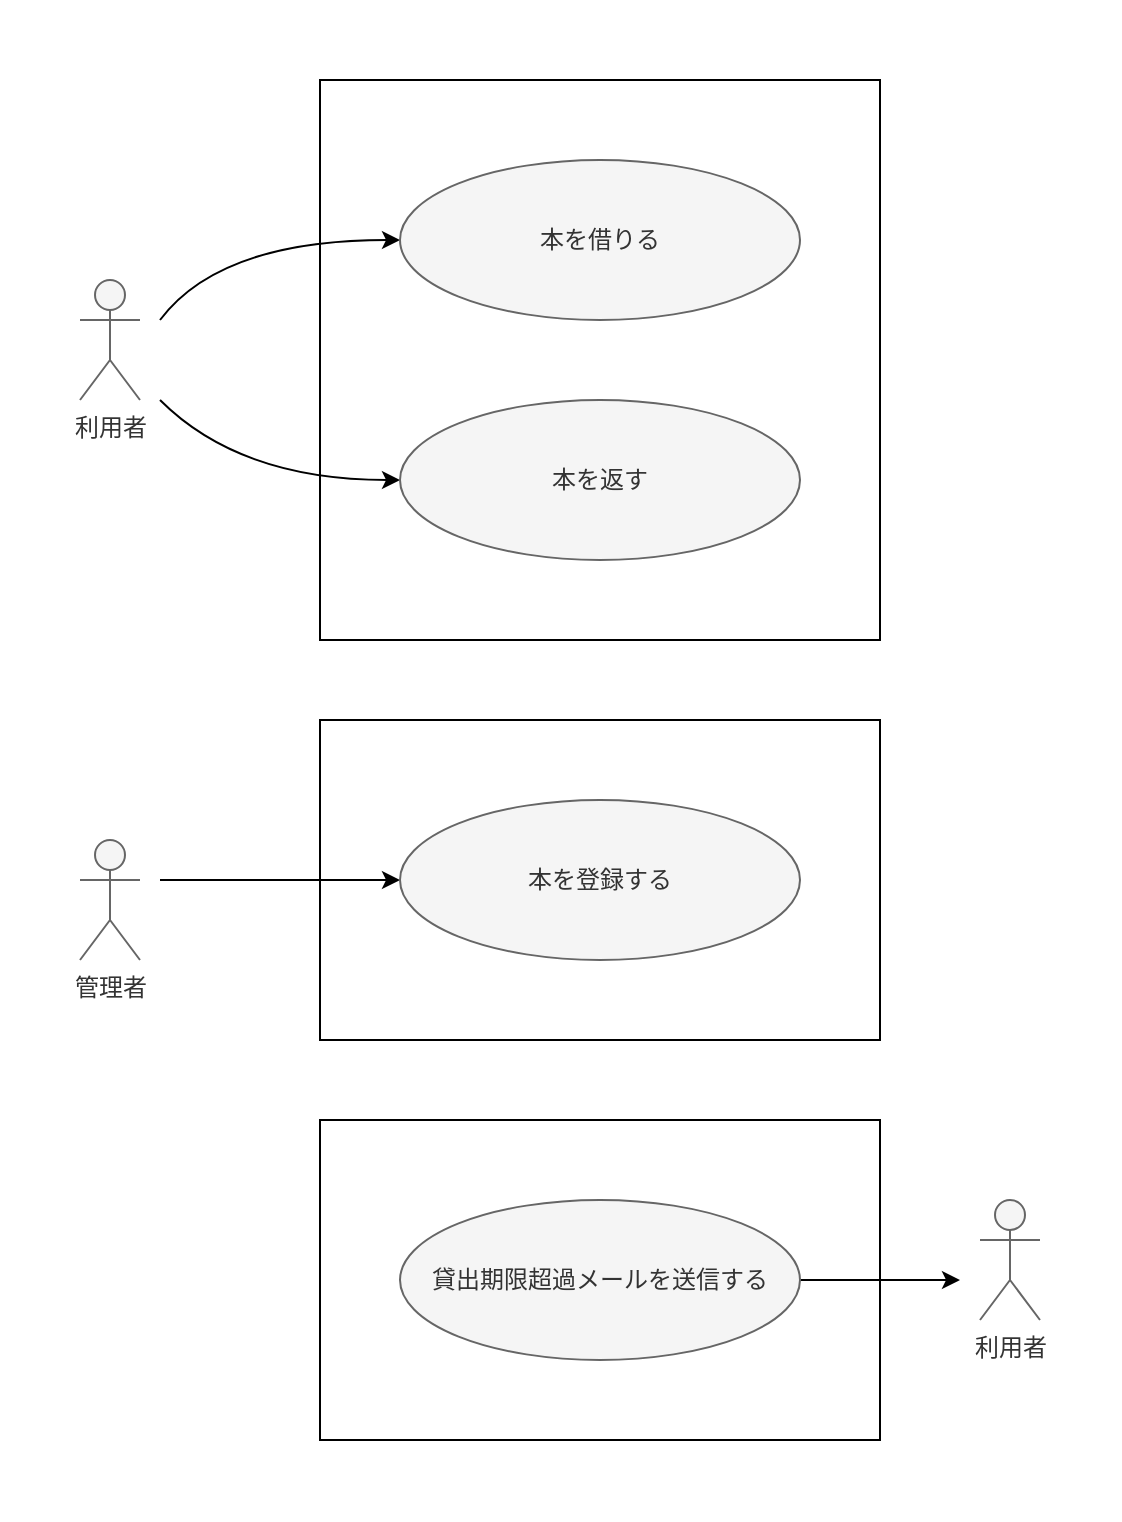 <mxfile>
    <diagram id="hYCX5R6lXWb5BL4D_Fkz" name="ページ1">
        <mxGraphModel dx="696" dy="647" grid="1" gridSize="10" guides="1" tooltips="1" connect="1" arrows="1" fold="1" page="1" pageScale="1" pageWidth="827" pageHeight="1169" background="#ffffff" math="0" shadow="0">
            <root>
                <mxCell id="0"/>
                <mxCell id="1" parent="0"/>
                <mxCell id="12" value="" style="rounded=0;whiteSpace=wrap;html=1;fillColor=none;strokeColor=none;" vertex="1" parent="1">
                    <mxGeometry y="80" width="560" height="760" as="geometry"/>
                </mxCell>
                <mxCell id="2" value="利用者" style="shape=umlActor;verticalLabelPosition=bottom;verticalAlign=top;html=1;outlineConnect=0;fillColor=#f5f5f5;fontColor=#333333;strokeColor=#666666;" vertex="1" parent="1">
                    <mxGeometry x="40" y="220" width="30" height="60" as="geometry"/>
                </mxCell>
                <mxCell id="6" value="" style="rounded=0;whiteSpace=wrap;html=1;fillColor=none;strokeColor=#000000;" vertex="1" parent="1">
                    <mxGeometry x="160" y="120" width="280" height="280" as="geometry"/>
                </mxCell>
                <mxCell id="10" style="edgeStyle=none;html=1;exitX=0;exitY=0.5;exitDx=0;exitDy=0;strokeColor=#000000;curved=1;startArrow=classic;startFill=1;endArrow=none;endFill=0;" edge="1" parent="1" source="7">
                    <mxGeometry relative="1" as="geometry">
                        <mxPoint x="80" y="240" as="targetPoint"/>
                        <Array as="points">
                            <mxPoint x="110" y="200"/>
                        </Array>
                    </mxGeometry>
                </mxCell>
                <mxCell id="7" value="本を借りる" style="ellipse;whiteSpace=wrap;html=1;fillColor=#f5f5f5;fontColor=#333333;strokeColor=#666666;" vertex="1" parent="1">
                    <mxGeometry x="200" y="160" width="200" height="80" as="geometry"/>
                </mxCell>
                <mxCell id="11" style="edgeStyle=none;curved=1;html=1;exitX=0;exitY=0.5;exitDx=0;exitDy=0;strokeColor=#000000;startArrow=classic;startFill=1;endArrow=none;endFill=0;" edge="1" parent="1" source="8">
                    <mxGeometry relative="1" as="geometry">
                        <mxPoint x="80" y="280" as="targetPoint"/>
                        <Array as="points">
                            <mxPoint x="120" y="320"/>
                        </Array>
                    </mxGeometry>
                </mxCell>
                <mxCell id="8" value="本を返す" style="ellipse;whiteSpace=wrap;html=1;fillColor=#f5f5f5;fontColor=#333333;strokeColor=#666666;" vertex="1" parent="1">
                    <mxGeometry x="200" y="280" width="200" height="80" as="geometry"/>
                </mxCell>
                <mxCell id="13" value="管理者" style="shape=umlActor;verticalLabelPosition=bottom;verticalAlign=top;html=1;outlineConnect=0;fillColor=#f5f5f5;fontColor=#333333;strokeColor=#666666;" vertex="1" parent="1">
                    <mxGeometry x="40" y="500" width="30" height="60" as="geometry"/>
                </mxCell>
                <mxCell id="14" value="" style="rounded=0;whiteSpace=wrap;html=1;fillColor=none;strokeColor=#000000;" vertex="1" parent="1">
                    <mxGeometry x="160" y="440" width="280" height="160" as="geometry"/>
                </mxCell>
                <mxCell id="16" style="edgeStyle=none;html=1;exitX=0;exitY=0.5;exitDx=0;exitDy=0;strokeColor=#000000;startArrow=classic;startFill=1;endArrow=none;endFill=0;rounded=0;" edge="1" parent="1" source="15">
                    <mxGeometry relative="1" as="geometry">
                        <mxPoint x="110" y="520" as="targetPoint"/>
                        <Array as="points">
                            <mxPoint x="110" y="520"/>
                            <mxPoint x="80" y="520"/>
                        </Array>
                    </mxGeometry>
                </mxCell>
                <mxCell id="15" value="本を登録する" style="ellipse;whiteSpace=wrap;html=1;fillColor=#f5f5f5;fontColor=#333333;strokeColor=#666666;" vertex="1" parent="1">
                    <mxGeometry x="200" y="480" width="200" height="80" as="geometry"/>
                </mxCell>
                <mxCell id="18" value="" style="rounded=0;whiteSpace=wrap;html=1;fillColor=none;strokeColor=#000000;" vertex="1" parent="1">
                    <mxGeometry x="160" y="640" width="280" height="160" as="geometry"/>
                </mxCell>
                <mxCell id="21" style="edgeStyle=none;rounded=0;html=1;exitX=1;exitY=0.5;exitDx=0;exitDy=0;strokeColor=#000000;startArrow=none;startFill=0;endArrow=classic;endFill=1;" edge="1" parent="1" source="19">
                    <mxGeometry relative="1" as="geometry">
                        <mxPoint x="480" y="720" as="targetPoint"/>
                    </mxGeometry>
                </mxCell>
                <mxCell id="19" value="貸出期限超過メールを送信する" style="ellipse;whiteSpace=wrap;html=1;fillColor=#f5f5f5;fontColor=#333333;strokeColor=#666666;" vertex="1" parent="1">
                    <mxGeometry x="200" y="680" width="200" height="80" as="geometry"/>
                </mxCell>
                <mxCell id="20" value="利用者" style="shape=umlActor;verticalLabelPosition=bottom;verticalAlign=top;html=1;outlineConnect=0;fillColor=#f5f5f5;fontColor=#333333;strokeColor=#666666;" vertex="1" parent="1">
                    <mxGeometry x="490" y="680" width="30" height="60" as="geometry"/>
                </mxCell>
            </root>
        </mxGraphModel>
    </diagram>
</mxfile>